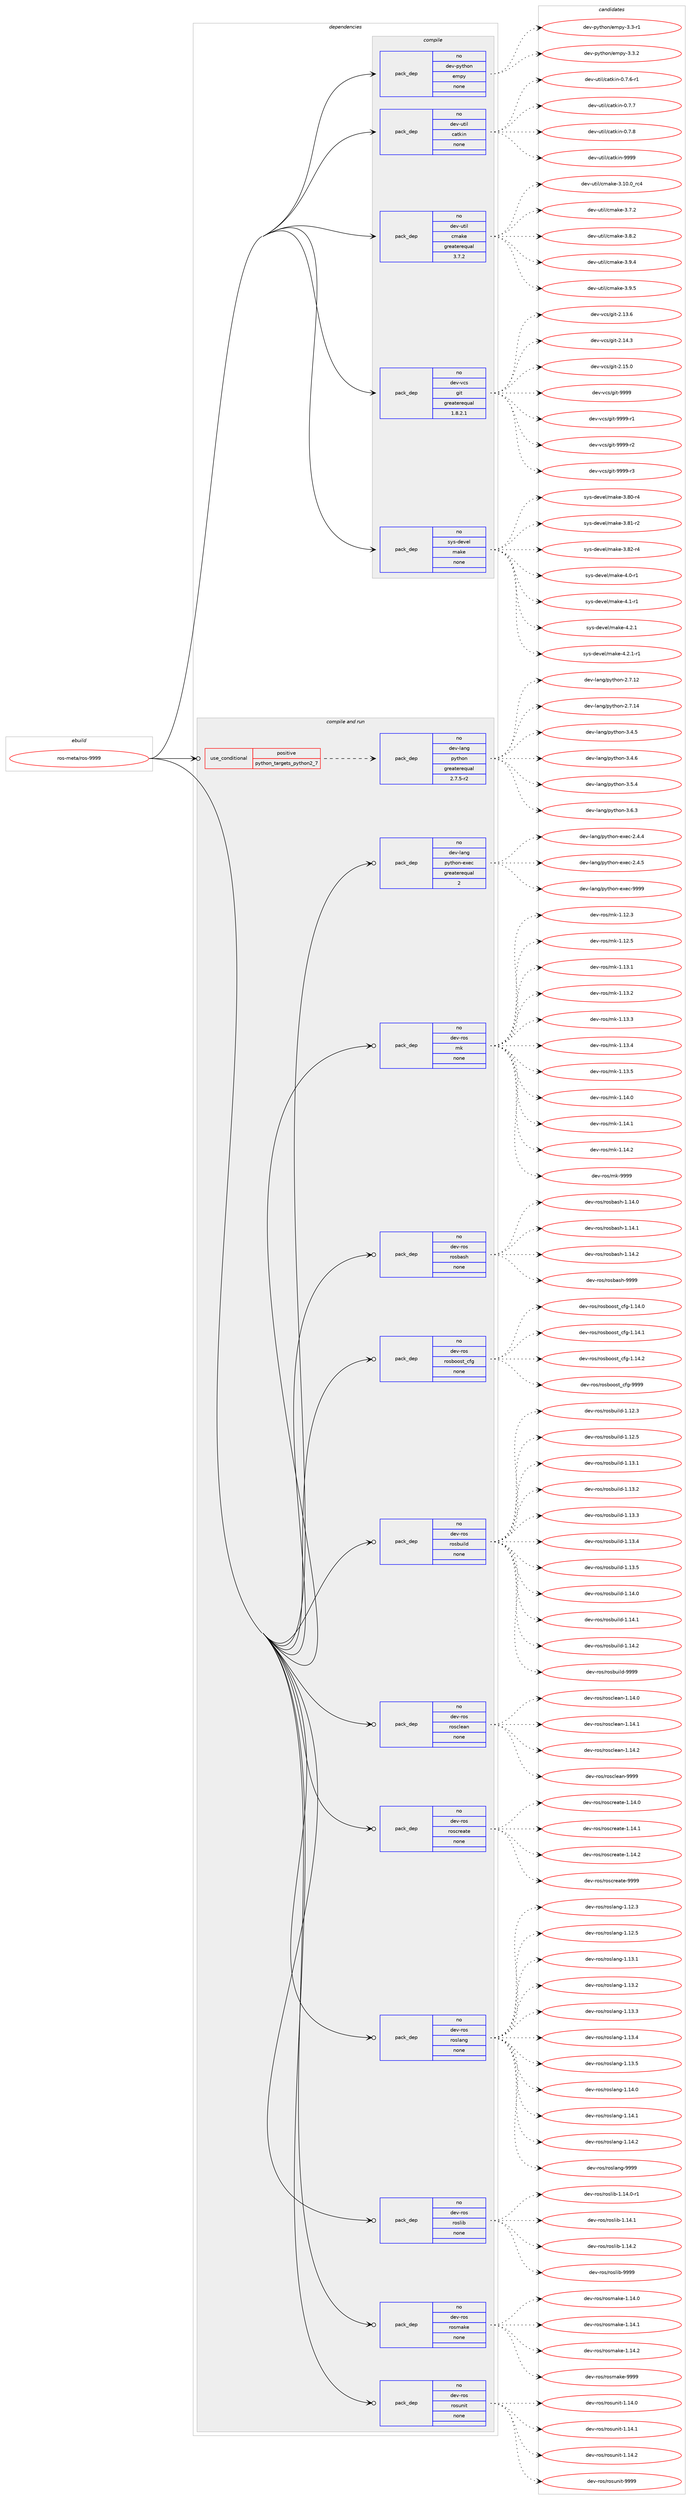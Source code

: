 digraph prolog {

# *************
# Graph options
# *************

newrank=true;
concentrate=true;
compound=true;
graph [rankdir=LR,fontname=Helvetica,fontsize=10,ranksep=1.5];#, ranksep=2.5, nodesep=0.2];
edge  [arrowhead=vee];
node  [fontname=Helvetica,fontsize=10];

# **********
# The ebuild
# **********

subgraph cluster_leftcol {
color=gray;
rank=same;
label=<<i>ebuild</i>>;
id [label="ros-meta/ros-9999", color=red, width=4, href="../ros-meta/ros-9999.svg"];
}

# ****************
# The dependencies
# ****************

subgraph cluster_midcol {
color=gray;
label=<<i>dependencies</i>>;
subgraph cluster_compile {
fillcolor="#eeeeee";
style=filled;
label=<<i>compile</i>>;
subgraph pack325665 {
dependency442356 [label=<<TABLE BORDER="0" CELLBORDER="1" CELLSPACING="0" CELLPADDING="4" WIDTH="220"><TR><TD ROWSPAN="6" CELLPADDING="30">pack_dep</TD></TR><TR><TD WIDTH="110">no</TD></TR><TR><TD>dev-python</TD></TR><TR><TD>empy</TD></TR><TR><TD>none</TD></TR><TR><TD></TD></TR></TABLE>>, shape=none, color=blue];
}
id:e -> dependency442356:w [weight=20,style="solid",arrowhead="vee"];
subgraph pack325666 {
dependency442357 [label=<<TABLE BORDER="0" CELLBORDER="1" CELLSPACING="0" CELLPADDING="4" WIDTH="220"><TR><TD ROWSPAN="6" CELLPADDING="30">pack_dep</TD></TR><TR><TD WIDTH="110">no</TD></TR><TR><TD>dev-util</TD></TR><TR><TD>catkin</TD></TR><TR><TD>none</TD></TR><TR><TD></TD></TR></TABLE>>, shape=none, color=blue];
}
id:e -> dependency442357:w [weight=20,style="solid",arrowhead="vee"];
subgraph pack325667 {
dependency442358 [label=<<TABLE BORDER="0" CELLBORDER="1" CELLSPACING="0" CELLPADDING="4" WIDTH="220"><TR><TD ROWSPAN="6" CELLPADDING="30">pack_dep</TD></TR><TR><TD WIDTH="110">no</TD></TR><TR><TD>dev-util</TD></TR><TR><TD>cmake</TD></TR><TR><TD>greaterequal</TD></TR><TR><TD>3.7.2</TD></TR></TABLE>>, shape=none, color=blue];
}
id:e -> dependency442358:w [weight=20,style="solid",arrowhead="vee"];
subgraph pack325668 {
dependency442359 [label=<<TABLE BORDER="0" CELLBORDER="1" CELLSPACING="0" CELLPADDING="4" WIDTH="220"><TR><TD ROWSPAN="6" CELLPADDING="30">pack_dep</TD></TR><TR><TD WIDTH="110">no</TD></TR><TR><TD>dev-vcs</TD></TR><TR><TD>git</TD></TR><TR><TD>greaterequal</TD></TR><TR><TD>1.8.2.1</TD></TR></TABLE>>, shape=none, color=blue];
}
id:e -> dependency442359:w [weight=20,style="solid",arrowhead="vee"];
subgraph pack325669 {
dependency442360 [label=<<TABLE BORDER="0" CELLBORDER="1" CELLSPACING="0" CELLPADDING="4" WIDTH="220"><TR><TD ROWSPAN="6" CELLPADDING="30">pack_dep</TD></TR><TR><TD WIDTH="110">no</TD></TR><TR><TD>sys-devel</TD></TR><TR><TD>make</TD></TR><TR><TD>none</TD></TR><TR><TD></TD></TR></TABLE>>, shape=none, color=blue];
}
id:e -> dependency442360:w [weight=20,style="solid",arrowhead="vee"];
}
subgraph cluster_compileandrun {
fillcolor="#eeeeee";
style=filled;
label=<<i>compile and run</i>>;
subgraph cond109042 {
dependency442361 [label=<<TABLE BORDER="0" CELLBORDER="1" CELLSPACING="0" CELLPADDING="4"><TR><TD ROWSPAN="3" CELLPADDING="10">use_conditional</TD></TR><TR><TD>positive</TD></TR><TR><TD>python_targets_python2_7</TD></TR></TABLE>>, shape=none, color=red];
subgraph pack325670 {
dependency442362 [label=<<TABLE BORDER="0" CELLBORDER="1" CELLSPACING="0" CELLPADDING="4" WIDTH="220"><TR><TD ROWSPAN="6" CELLPADDING="30">pack_dep</TD></TR><TR><TD WIDTH="110">no</TD></TR><TR><TD>dev-lang</TD></TR><TR><TD>python</TD></TR><TR><TD>greaterequal</TD></TR><TR><TD>2.7.5-r2</TD></TR></TABLE>>, shape=none, color=blue];
}
dependency442361:e -> dependency442362:w [weight=20,style="dashed",arrowhead="vee"];
}
id:e -> dependency442361:w [weight=20,style="solid",arrowhead="odotvee"];
subgraph pack325671 {
dependency442363 [label=<<TABLE BORDER="0" CELLBORDER="1" CELLSPACING="0" CELLPADDING="4" WIDTH="220"><TR><TD ROWSPAN="6" CELLPADDING="30">pack_dep</TD></TR><TR><TD WIDTH="110">no</TD></TR><TR><TD>dev-lang</TD></TR><TR><TD>python-exec</TD></TR><TR><TD>greaterequal</TD></TR><TR><TD>2</TD></TR></TABLE>>, shape=none, color=blue];
}
id:e -> dependency442363:w [weight=20,style="solid",arrowhead="odotvee"];
subgraph pack325672 {
dependency442364 [label=<<TABLE BORDER="0" CELLBORDER="1" CELLSPACING="0" CELLPADDING="4" WIDTH="220"><TR><TD ROWSPAN="6" CELLPADDING="30">pack_dep</TD></TR><TR><TD WIDTH="110">no</TD></TR><TR><TD>dev-ros</TD></TR><TR><TD>mk</TD></TR><TR><TD>none</TD></TR><TR><TD></TD></TR></TABLE>>, shape=none, color=blue];
}
id:e -> dependency442364:w [weight=20,style="solid",arrowhead="odotvee"];
subgraph pack325673 {
dependency442365 [label=<<TABLE BORDER="0" CELLBORDER="1" CELLSPACING="0" CELLPADDING="4" WIDTH="220"><TR><TD ROWSPAN="6" CELLPADDING="30">pack_dep</TD></TR><TR><TD WIDTH="110">no</TD></TR><TR><TD>dev-ros</TD></TR><TR><TD>rosbash</TD></TR><TR><TD>none</TD></TR><TR><TD></TD></TR></TABLE>>, shape=none, color=blue];
}
id:e -> dependency442365:w [weight=20,style="solid",arrowhead="odotvee"];
subgraph pack325674 {
dependency442366 [label=<<TABLE BORDER="0" CELLBORDER="1" CELLSPACING="0" CELLPADDING="4" WIDTH="220"><TR><TD ROWSPAN="6" CELLPADDING="30">pack_dep</TD></TR><TR><TD WIDTH="110">no</TD></TR><TR><TD>dev-ros</TD></TR><TR><TD>rosboost_cfg</TD></TR><TR><TD>none</TD></TR><TR><TD></TD></TR></TABLE>>, shape=none, color=blue];
}
id:e -> dependency442366:w [weight=20,style="solid",arrowhead="odotvee"];
subgraph pack325675 {
dependency442367 [label=<<TABLE BORDER="0" CELLBORDER="1" CELLSPACING="0" CELLPADDING="4" WIDTH="220"><TR><TD ROWSPAN="6" CELLPADDING="30">pack_dep</TD></TR><TR><TD WIDTH="110">no</TD></TR><TR><TD>dev-ros</TD></TR><TR><TD>rosbuild</TD></TR><TR><TD>none</TD></TR><TR><TD></TD></TR></TABLE>>, shape=none, color=blue];
}
id:e -> dependency442367:w [weight=20,style="solid",arrowhead="odotvee"];
subgraph pack325676 {
dependency442368 [label=<<TABLE BORDER="0" CELLBORDER="1" CELLSPACING="0" CELLPADDING="4" WIDTH="220"><TR><TD ROWSPAN="6" CELLPADDING="30">pack_dep</TD></TR><TR><TD WIDTH="110">no</TD></TR><TR><TD>dev-ros</TD></TR><TR><TD>rosclean</TD></TR><TR><TD>none</TD></TR><TR><TD></TD></TR></TABLE>>, shape=none, color=blue];
}
id:e -> dependency442368:w [weight=20,style="solid",arrowhead="odotvee"];
subgraph pack325677 {
dependency442369 [label=<<TABLE BORDER="0" CELLBORDER="1" CELLSPACING="0" CELLPADDING="4" WIDTH="220"><TR><TD ROWSPAN="6" CELLPADDING="30">pack_dep</TD></TR><TR><TD WIDTH="110">no</TD></TR><TR><TD>dev-ros</TD></TR><TR><TD>roscreate</TD></TR><TR><TD>none</TD></TR><TR><TD></TD></TR></TABLE>>, shape=none, color=blue];
}
id:e -> dependency442369:w [weight=20,style="solid",arrowhead="odotvee"];
subgraph pack325678 {
dependency442370 [label=<<TABLE BORDER="0" CELLBORDER="1" CELLSPACING="0" CELLPADDING="4" WIDTH="220"><TR><TD ROWSPAN="6" CELLPADDING="30">pack_dep</TD></TR><TR><TD WIDTH="110">no</TD></TR><TR><TD>dev-ros</TD></TR><TR><TD>roslang</TD></TR><TR><TD>none</TD></TR><TR><TD></TD></TR></TABLE>>, shape=none, color=blue];
}
id:e -> dependency442370:w [weight=20,style="solid",arrowhead="odotvee"];
subgraph pack325679 {
dependency442371 [label=<<TABLE BORDER="0" CELLBORDER="1" CELLSPACING="0" CELLPADDING="4" WIDTH="220"><TR><TD ROWSPAN="6" CELLPADDING="30">pack_dep</TD></TR><TR><TD WIDTH="110">no</TD></TR><TR><TD>dev-ros</TD></TR><TR><TD>roslib</TD></TR><TR><TD>none</TD></TR><TR><TD></TD></TR></TABLE>>, shape=none, color=blue];
}
id:e -> dependency442371:w [weight=20,style="solid",arrowhead="odotvee"];
subgraph pack325680 {
dependency442372 [label=<<TABLE BORDER="0" CELLBORDER="1" CELLSPACING="0" CELLPADDING="4" WIDTH="220"><TR><TD ROWSPAN="6" CELLPADDING="30">pack_dep</TD></TR><TR><TD WIDTH="110">no</TD></TR><TR><TD>dev-ros</TD></TR><TR><TD>rosmake</TD></TR><TR><TD>none</TD></TR><TR><TD></TD></TR></TABLE>>, shape=none, color=blue];
}
id:e -> dependency442372:w [weight=20,style="solid",arrowhead="odotvee"];
subgraph pack325681 {
dependency442373 [label=<<TABLE BORDER="0" CELLBORDER="1" CELLSPACING="0" CELLPADDING="4" WIDTH="220"><TR><TD ROWSPAN="6" CELLPADDING="30">pack_dep</TD></TR><TR><TD WIDTH="110">no</TD></TR><TR><TD>dev-ros</TD></TR><TR><TD>rosunit</TD></TR><TR><TD>none</TD></TR><TR><TD></TD></TR></TABLE>>, shape=none, color=blue];
}
id:e -> dependency442373:w [weight=20,style="solid",arrowhead="odotvee"];
}
subgraph cluster_run {
fillcolor="#eeeeee";
style=filled;
label=<<i>run</i>>;
}
}

# **************
# The candidates
# **************

subgraph cluster_choices {
rank=same;
color=gray;
label=<<i>candidates</i>>;

subgraph choice325665 {
color=black;
nodesep=1;
choice1001011184511212111610411111047101109112121455146514511449 [label="dev-python/empy-3.3-r1", color=red, width=4,href="../dev-python/empy-3.3-r1.svg"];
choice1001011184511212111610411111047101109112121455146514650 [label="dev-python/empy-3.3.2", color=red, width=4,href="../dev-python/empy-3.3.2.svg"];
dependency442356:e -> choice1001011184511212111610411111047101109112121455146514511449:w [style=dotted,weight="100"];
dependency442356:e -> choice1001011184511212111610411111047101109112121455146514650:w [style=dotted,weight="100"];
}
subgraph choice325666 {
color=black;
nodesep=1;
choice100101118451171161051084799971161071051104548465546544511449 [label="dev-util/catkin-0.7.6-r1", color=red, width=4,href="../dev-util/catkin-0.7.6-r1.svg"];
choice10010111845117116105108479997116107105110454846554655 [label="dev-util/catkin-0.7.7", color=red, width=4,href="../dev-util/catkin-0.7.7.svg"];
choice10010111845117116105108479997116107105110454846554656 [label="dev-util/catkin-0.7.8", color=red, width=4,href="../dev-util/catkin-0.7.8.svg"];
choice100101118451171161051084799971161071051104557575757 [label="dev-util/catkin-9999", color=red, width=4,href="../dev-util/catkin-9999.svg"];
dependency442357:e -> choice100101118451171161051084799971161071051104548465546544511449:w [style=dotted,weight="100"];
dependency442357:e -> choice10010111845117116105108479997116107105110454846554655:w [style=dotted,weight="100"];
dependency442357:e -> choice10010111845117116105108479997116107105110454846554656:w [style=dotted,weight="100"];
dependency442357:e -> choice100101118451171161051084799971161071051104557575757:w [style=dotted,weight="100"];
}
subgraph choice325667 {
color=black;
nodesep=1;
choice1001011184511711610510847991099710710145514649484648951149952 [label="dev-util/cmake-3.10.0_rc4", color=red, width=4,href="../dev-util/cmake-3.10.0_rc4.svg"];
choice10010111845117116105108479910997107101455146554650 [label="dev-util/cmake-3.7.2", color=red, width=4,href="../dev-util/cmake-3.7.2.svg"];
choice10010111845117116105108479910997107101455146564650 [label="dev-util/cmake-3.8.2", color=red, width=4,href="../dev-util/cmake-3.8.2.svg"];
choice10010111845117116105108479910997107101455146574652 [label="dev-util/cmake-3.9.4", color=red, width=4,href="../dev-util/cmake-3.9.4.svg"];
choice10010111845117116105108479910997107101455146574653 [label="dev-util/cmake-3.9.5", color=red, width=4,href="../dev-util/cmake-3.9.5.svg"];
dependency442358:e -> choice1001011184511711610510847991099710710145514649484648951149952:w [style=dotted,weight="100"];
dependency442358:e -> choice10010111845117116105108479910997107101455146554650:w [style=dotted,weight="100"];
dependency442358:e -> choice10010111845117116105108479910997107101455146564650:w [style=dotted,weight="100"];
dependency442358:e -> choice10010111845117116105108479910997107101455146574652:w [style=dotted,weight="100"];
dependency442358:e -> choice10010111845117116105108479910997107101455146574653:w [style=dotted,weight="100"];
}
subgraph choice325668 {
color=black;
nodesep=1;
choice10010111845118991154710310511645504649514654 [label="dev-vcs/git-2.13.6", color=red, width=4,href="../dev-vcs/git-2.13.6.svg"];
choice10010111845118991154710310511645504649524651 [label="dev-vcs/git-2.14.3", color=red, width=4,href="../dev-vcs/git-2.14.3.svg"];
choice10010111845118991154710310511645504649534648 [label="dev-vcs/git-2.15.0", color=red, width=4,href="../dev-vcs/git-2.15.0.svg"];
choice1001011184511899115471031051164557575757 [label="dev-vcs/git-9999", color=red, width=4,href="../dev-vcs/git-9999.svg"];
choice10010111845118991154710310511645575757574511449 [label="dev-vcs/git-9999-r1", color=red, width=4,href="../dev-vcs/git-9999-r1.svg"];
choice10010111845118991154710310511645575757574511450 [label="dev-vcs/git-9999-r2", color=red, width=4,href="../dev-vcs/git-9999-r2.svg"];
choice10010111845118991154710310511645575757574511451 [label="dev-vcs/git-9999-r3", color=red, width=4,href="../dev-vcs/git-9999-r3.svg"];
dependency442359:e -> choice10010111845118991154710310511645504649514654:w [style=dotted,weight="100"];
dependency442359:e -> choice10010111845118991154710310511645504649524651:w [style=dotted,weight="100"];
dependency442359:e -> choice10010111845118991154710310511645504649534648:w [style=dotted,weight="100"];
dependency442359:e -> choice1001011184511899115471031051164557575757:w [style=dotted,weight="100"];
dependency442359:e -> choice10010111845118991154710310511645575757574511449:w [style=dotted,weight="100"];
dependency442359:e -> choice10010111845118991154710310511645575757574511450:w [style=dotted,weight="100"];
dependency442359:e -> choice10010111845118991154710310511645575757574511451:w [style=dotted,weight="100"];
}
subgraph choice325669 {
color=black;
nodesep=1;
choice11512111545100101118101108471099710710145514656484511452 [label="sys-devel/make-3.80-r4", color=red, width=4,href="../sys-devel/make-3.80-r4.svg"];
choice11512111545100101118101108471099710710145514656494511450 [label="sys-devel/make-3.81-r2", color=red, width=4,href="../sys-devel/make-3.81-r2.svg"];
choice11512111545100101118101108471099710710145514656504511452 [label="sys-devel/make-3.82-r4", color=red, width=4,href="../sys-devel/make-3.82-r4.svg"];
choice115121115451001011181011084710997107101455246484511449 [label="sys-devel/make-4.0-r1", color=red, width=4,href="../sys-devel/make-4.0-r1.svg"];
choice115121115451001011181011084710997107101455246494511449 [label="sys-devel/make-4.1-r1", color=red, width=4,href="../sys-devel/make-4.1-r1.svg"];
choice115121115451001011181011084710997107101455246504649 [label="sys-devel/make-4.2.1", color=red, width=4,href="../sys-devel/make-4.2.1.svg"];
choice1151211154510010111810110847109971071014552465046494511449 [label="sys-devel/make-4.2.1-r1", color=red, width=4,href="../sys-devel/make-4.2.1-r1.svg"];
dependency442360:e -> choice11512111545100101118101108471099710710145514656484511452:w [style=dotted,weight="100"];
dependency442360:e -> choice11512111545100101118101108471099710710145514656494511450:w [style=dotted,weight="100"];
dependency442360:e -> choice11512111545100101118101108471099710710145514656504511452:w [style=dotted,weight="100"];
dependency442360:e -> choice115121115451001011181011084710997107101455246484511449:w [style=dotted,weight="100"];
dependency442360:e -> choice115121115451001011181011084710997107101455246494511449:w [style=dotted,weight="100"];
dependency442360:e -> choice115121115451001011181011084710997107101455246504649:w [style=dotted,weight="100"];
dependency442360:e -> choice1151211154510010111810110847109971071014552465046494511449:w [style=dotted,weight="100"];
}
subgraph choice325670 {
color=black;
nodesep=1;
choice10010111845108971101034711212111610411111045504655464950 [label="dev-lang/python-2.7.12", color=red, width=4,href="../dev-lang/python-2.7.12.svg"];
choice10010111845108971101034711212111610411111045504655464952 [label="dev-lang/python-2.7.14", color=red, width=4,href="../dev-lang/python-2.7.14.svg"];
choice100101118451089711010347112121116104111110455146524653 [label="dev-lang/python-3.4.5", color=red, width=4,href="../dev-lang/python-3.4.5.svg"];
choice100101118451089711010347112121116104111110455146524654 [label="dev-lang/python-3.4.6", color=red, width=4,href="../dev-lang/python-3.4.6.svg"];
choice100101118451089711010347112121116104111110455146534652 [label="dev-lang/python-3.5.4", color=red, width=4,href="../dev-lang/python-3.5.4.svg"];
choice100101118451089711010347112121116104111110455146544651 [label="dev-lang/python-3.6.3", color=red, width=4,href="../dev-lang/python-3.6.3.svg"];
dependency442362:e -> choice10010111845108971101034711212111610411111045504655464950:w [style=dotted,weight="100"];
dependency442362:e -> choice10010111845108971101034711212111610411111045504655464952:w [style=dotted,weight="100"];
dependency442362:e -> choice100101118451089711010347112121116104111110455146524653:w [style=dotted,weight="100"];
dependency442362:e -> choice100101118451089711010347112121116104111110455146524654:w [style=dotted,weight="100"];
dependency442362:e -> choice100101118451089711010347112121116104111110455146534652:w [style=dotted,weight="100"];
dependency442362:e -> choice100101118451089711010347112121116104111110455146544651:w [style=dotted,weight="100"];
}
subgraph choice325671 {
color=black;
nodesep=1;
choice1001011184510897110103471121211161041111104510112010199455046524652 [label="dev-lang/python-exec-2.4.4", color=red, width=4,href="../dev-lang/python-exec-2.4.4.svg"];
choice1001011184510897110103471121211161041111104510112010199455046524653 [label="dev-lang/python-exec-2.4.5", color=red, width=4,href="../dev-lang/python-exec-2.4.5.svg"];
choice10010111845108971101034711212111610411111045101120101994557575757 [label="dev-lang/python-exec-9999", color=red, width=4,href="../dev-lang/python-exec-9999.svg"];
dependency442363:e -> choice1001011184510897110103471121211161041111104510112010199455046524652:w [style=dotted,weight="100"];
dependency442363:e -> choice1001011184510897110103471121211161041111104510112010199455046524653:w [style=dotted,weight="100"];
dependency442363:e -> choice10010111845108971101034711212111610411111045101120101994557575757:w [style=dotted,weight="100"];
}
subgraph choice325672 {
color=black;
nodesep=1;
choice100101118451141111154710910745494649504651 [label="dev-ros/mk-1.12.3", color=red, width=4,href="../dev-ros/mk-1.12.3.svg"];
choice100101118451141111154710910745494649504653 [label="dev-ros/mk-1.12.5", color=red, width=4,href="../dev-ros/mk-1.12.5.svg"];
choice100101118451141111154710910745494649514649 [label="dev-ros/mk-1.13.1", color=red, width=4,href="../dev-ros/mk-1.13.1.svg"];
choice100101118451141111154710910745494649514650 [label="dev-ros/mk-1.13.2", color=red, width=4,href="../dev-ros/mk-1.13.2.svg"];
choice100101118451141111154710910745494649514651 [label="dev-ros/mk-1.13.3", color=red, width=4,href="../dev-ros/mk-1.13.3.svg"];
choice100101118451141111154710910745494649514652 [label="dev-ros/mk-1.13.4", color=red, width=4,href="../dev-ros/mk-1.13.4.svg"];
choice100101118451141111154710910745494649514653 [label="dev-ros/mk-1.13.5", color=red, width=4,href="../dev-ros/mk-1.13.5.svg"];
choice100101118451141111154710910745494649524648 [label="dev-ros/mk-1.14.0", color=red, width=4,href="../dev-ros/mk-1.14.0.svg"];
choice100101118451141111154710910745494649524649 [label="dev-ros/mk-1.14.1", color=red, width=4,href="../dev-ros/mk-1.14.1.svg"];
choice100101118451141111154710910745494649524650 [label="dev-ros/mk-1.14.2", color=red, width=4,href="../dev-ros/mk-1.14.2.svg"];
choice10010111845114111115471091074557575757 [label="dev-ros/mk-9999", color=red, width=4,href="../dev-ros/mk-9999.svg"];
dependency442364:e -> choice100101118451141111154710910745494649504651:w [style=dotted,weight="100"];
dependency442364:e -> choice100101118451141111154710910745494649504653:w [style=dotted,weight="100"];
dependency442364:e -> choice100101118451141111154710910745494649514649:w [style=dotted,weight="100"];
dependency442364:e -> choice100101118451141111154710910745494649514650:w [style=dotted,weight="100"];
dependency442364:e -> choice100101118451141111154710910745494649514651:w [style=dotted,weight="100"];
dependency442364:e -> choice100101118451141111154710910745494649514652:w [style=dotted,weight="100"];
dependency442364:e -> choice100101118451141111154710910745494649514653:w [style=dotted,weight="100"];
dependency442364:e -> choice100101118451141111154710910745494649524648:w [style=dotted,weight="100"];
dependency442364:e -> choice100101118451141111154710910745494649524649:w [style=dotted,weight="100"];
dependency442364:e -> choice100101118451141111154710910745494649524650:w [style=dotted,weight="100"];
dependency442364:e -> choice10010111845114111115471091074557575757:w [style=dotted,weight="100"];
}
subgraph choice325673 {
color=black;
nodesep=1;
choice1001011184511411111547114111115989711510445494649524648 [label="dev-ros/rosbash-1.14.0", color=red, width=4,href="../dev-ros/rosbash-1.14.0.svg"];
choice1001011184511411111547114111115989711510445494649524649 [label="dev-ros/rosbash-1.14.1", color=red, width=4,href="../dev-ros/rosbash-1.14.1.svg"];
choice1001011184511411111547114111115989711510445494649524650 [label="dev-ros/rosbash-1.14.2", color=red, width=4,href="../dev-ros/rosbash-1.14.2.svg"];
choice100101118451141111154711411111598971151044557575757 [label="dev-ros/rosbash-9999", color=red, width=4,href="../dev-ros/rosbash-9999.svg"];
dependency442365:e -> choice1001011184511411111547114111115989711510445494649524648:w [style=dotted,weight="100"];
dependency442365:e -> choice1001011184511411111547114111115989711510445494649524649:w [style=dotted,weight="100"];
dependency442365:e -> choice1001011184511411111547114111115989711510445494649524650:w [style=dotted,weight="100"];
dependency442365:e -> choice100101118451141111154711411111598971151044557575757:w [style=dotted,weight="100"];
}
subgraph choice325674 {
color=black;
nodesep=1;
choice100101118451141111154711411111598111111115116959910210345494649524648 [label="dev-ros/rosboost_cfg-1.14.0", color=red, width=4,href="../dev-ros/rosboost_cfg-1.14.0.svg"];
choice100101118451141111154711411111598111111115116959910210345494649524649 [label="dev-ros/rosboost_cfg-1.14.1", color=red, width=4,href="../dev-ros/rosboost_cfg-1.14.1.svg"];
choice100101118451141111154711411111598111111115116959910210345494649524650 [label="dev-ros/rosboost_cfg-1.14.2", color=red, width=4,href="../dev-ros/rosboost_cfg-1.14.2.svg"];
choice10010111845114111115471141111159811111111511695991021034557575757 [label="dev-ros/rosboost_cfg-9999", color=red, width=4,href="../dev-ros/rosboost_cfg-9999.svg"];
dependency442366:e -> choice100101118451141111154711411111598111111115116959910210345494649524648:w [style=dotted,weight="100"];
dependency442366:e -> choice100101118451141111154711411111598111111115116959910210345494649524649:w [style=dotted,weight="100"];
dependency442366:e -> choice100101118451141111154711411111598111111115116959910210345494649524650:w [style=dotted,weight="100"];
dependency442366:e -> choice10010111845114111115471141111159811111111511695991021034557575757:w [style=dotted,weight="100"];
}
subgraph choice325675 {
color=black;
nodesep=1;
choice10010111845114111115471141111159811710510810045494649504651 [label="dev-ros/rosbuild-1.12.3", color=red, width=4,href="../dev-ros/rosbuild-1.12.3.svg"];
choice10010111845114111115471141111159811710510810045494649504653 [label="dev-ros/rosbuild-1.12.5", color=red, width=4,href="../dev-ros/rosbuild-1.12.5.svg"];
choice10010111845114111115471141111159811710510810045494649514649 [label="dev-ros/rosbuild-1.13.1", color=red, width=4,href="../dev-ros/rosbuild-1.13.1.svg"];
choice10010111845114111115471141111159811710510810045494649514650 [label="dev-ros/rosbuild-1.13.2", color=red, width=4,href="../dev-ros/rosbuild-1.13.2.svg"];
choice10010111845114111115471141111159811710510810045494649514651 [label="dev-ros/rosbuild-1.13.3", color=red, width=4,href="../dev-ros/rosbuild-1.13.3.svg"];
choice10010111845114111115471141111159811710510810045494649514652 [label="dev-ros/rosbuild-1.13.4", color=red, width=4,href="../dev-ros/rosbuild-1.13.4.svg"];
choice10010111845114111115471141111159811710510810045494649514653 [label="dev-ros/rosbuild-1.13.5", color=red, width=4,href="../dev-ros/rosbuild-1.13.5.svg"];
choice10010111845114111115471141111159811710510810045494649524648 [label="dev-ros/rosbuild-1.14.0", color=red, width=4,href="../dev-ros/rosbuild-1.14.0.svg"];
choice10010111845114111115471141111159811710510810045494649524649 [label="dev-ros/rosbuild-1.14.1", color=red, width=4,href="../dev-ros/rosbuild-1.14.1.svg"];
choice10010111845114111115471141111159811710510810045494649524650 [label="dev-ros/rosbuild-1.14.2", color=red, width=4,href="../dev-ros/rosbuild-1.14.2.svg"];
choice1001011184511411111547114111115981171051081004557575757 [label="dev-ros/rosbuild-9999", color=red, width=4,href="../dev-ros/rosbuild-9999.svg"];
dependency442367:e -> choice10010111845114111115471141111159811710510810045494649504651:w [style=dotted,weight="100"];
dependency442367:e -> choice10010111845114111115471141111159811710510810045494649504653:w [style=dotted,weight="100"];
dependency442367:e -> choice10010111845114111115471141111159811710510810045494649514649:w [style=dotted,weight="100"];
dependency442367:e -> choice10010111845114111115471141111159811710510810045494649514650:w [style=dotted,weight="100"];
dependency442367:e -> choice10010111845114111115471141111159811710510810045494649514651:w [style=dotted,weight="100"];
dependency442367:e -> choice10010111845114111115471141111159811710510810045494649514652:w [style=dotted,weight="100"];
dependency442367:e -> choice10010111845114111115471141111159811710510810045494649514653:w [style=dotted,weight="100"];
dependency442367:e -> choice10010111845114111115471141111159811710510810045494649524648:w [style=dotted,weight="100"];
dependency442367:e -> choice10010111845114111115471141111159811710510810045494649524649:w [style=dotted,weight="100"];
dependency442367:e -> choice10010111845114111115471141111159811710510810045494649524650:w [style=dotted,weight="100"];
dependency442367:e -> choice1001011184511411111547114111115981171051081004557575757:w [style=dotted,weight="100"];
}
subgraph choice325676 {
color=black;
nodesep=1;
choice1001011184511411111547114111115991081019711045494649524648 [label="dev-ros/rosclean-1.14.0", color=red, width=4,href="../dev-ros/rosclean-1.14.0.svg"];
choice1001011184511411111547114111115991081019711045494649524649 [label="dev-ros/rosclean-1.14.1", color=red, width=4,href="../dev-ros/rosclean-1.14.1.svg"];
choice1001011184511411111547114111115991081019711045494649524650 [label="dev-ros/rosclean-1.14.2", color=red, width=4,href="../dev-ros/rosclean-1.14.2.svg"];
choice100101118451141111154711411111599108101971104557575757 [label="dev-ros/rosclean-9999", color=red, width=4,href="../dev-ros/rosclean-9999.svg"];
dependency442368:e -> choice1001011184511411111547114111115991081019711045494649524648:w [style=dotted,weight="100"];
dependency442368:e -> choice1001011184511411111547114111115991081019711045494649524649:w [style=dotted,weight="100"];
dependency442368:e -> choice1001011184511411111547114111115991081019711045494649524650:w [style=dotted,weight="100"];
dependency442368:e -> choice100101118451141111154711411111599108101971104557575757:w [style=dotted,weight="100"];
}
subgraph choice325677 {
color=black;
nodesep=1;
choice1001011184511411111547114111115991141019711610145494649524648 [label="dev-ros/roscreate-1.14.0", color=red, width=4,href="../dev-ros/roscreate-1.14.0.svg"];
choice1001011184511411111547114111115991141019711610145494649524649 [label="dev-ros/roscreate-1.14.1", color=red, width=4,href="../dev-ros/roscreate-1.14.1.svg"];
choice1001011184511411111547114111115991141019711610145494649524650 [label="dev-ros/roscreate-1.14.2", color=red, width=4,href="../dev-ros/roscreate-1.14.2.svg"];
choice100101118451141111154711411111599114101971161014557575757 [label="dev-ros/roscreate-9999", color=red, width=4,href="../dev-ros/roscreate-9999.svg"];
dependency442369:e -> choice1001011184511411111547114111115991141019711610145494649524648:w [style=dotted,weight="100"];
dependency442369:e -> choice1001011184511411111547114111115991141019711610145494649524649:w [style=dotted,weight="100"];
dependency442369:e -> choice1001011184511411111547114111115991141019711610145494649524650:w [style=dotted,weight="100"];
dependency442369:e -> choice100101118451141111154711411111599114101971161014557575757:w [style=dotted,weight="100"];
}
subgraph choice325678 {
color=black;
nodesep=1;
choice10010111845114111115471141111151089711010345494649504651 [label="dev-ros/roslang-1.12.3", color=red, width=4,href="../dev-ros/roslang-1.12.3.svg"];
choice10010111845114111115471141111151089711010345494649504653 [label="dev-ros/roslang-1.12.5", color=red, width=4,href="../dev-ros/roslang-1.12.5.svg"];
choice10010111845114111115471141111151089711010345494649514649 [label="dev-ros/roslang-1.13.1", color=red, width=4,href="../dev-ros/roslang-1.13.1.svg"];
choice10010111845114111115471141111151089711010345494649514650 [label="dev-ros/roslang-1.13.2", color=red, width=4,href="../dev-ros/roslang-1.13.2.svg"];
choice10010111845114111115471141111151089711010345494649514651 [label="dev-ros/roslang-1.13.3", color=red, width=4,href="../dev-ros/roslang-1.13.3.svg"];
choice10010111845114111115471141111151089711010345494649514652 [label="dev-ros/roslang-1.13.4", color=red, width=4,href="../dev-ros/roslang-1.13.4.svg"];
choice10010111845114111115471141111151089711010345494649514653 [label="dev-ros/roslang-1.13.5", color=red, width=4,href="../dev-ros/roslang-1.13.5.svg"];
choice10010111845114111115471141111151089711010345494649524648 [label="dev-ros/roslang-1.14.0", color=red, width=4,href="../dev-ros/roslang-1.14.0.svg"];
choice10010111845114111115471141111151089711010345494649524649 [label="dev-ros/roslang-1.14.1", color=red, width=4,href="../dev-ros/roslang-1.14.1.svg"];
choice10010111845114111115471141111151089711010345494649524650 [label="dev-ros/roslang-1.14.2", color=red, width=4,href="../dev-ros/roslang-1.14.2.svg"];
choice1001011184511411111547114111115108971101034557575757 [label="dev-ros/roslang-9999", color=red, width=4,href="../dev-ros/roslang-9999.svg"];
dependency442370:e -> choice10010111845114111115471141111151089711010345494649504651:w [style=dotted,weight="100"];
dependency442370:e -> choice10010111845114111115471141111151089711010345494649504653:w [style=dotted,weight="100"];
dependency442370:e -> choice10010111845114111115471141111151089711010345494649514649:w [style=dotted,weight="100"];
dependency442370:e -> choice10010111845114111115471141111151089711010345494649514650:w [style=dotted,weight="100"];
dependency442370:e -> choice10010111845114111115471141111151089711010345494649514651:w [style=dotted,weight="100"];
dependency442370:e -> choice10010111845114111115471141111151089711010345494649514652:w [style=dotted,weight="100"];
dependency442370:e -> choice10010111845114111115471141111151089711010345494649514653:w [style=dotted,weight="100"];
dependency442370:e -> choice10010111845114111115471141111151089711010345494649524648:w [style=dotted,weight="100"];
dependency442370:e -> choice10010111845114111115471141111151089711010345494649524649:w [style=dotted,weight="100"];
dependency442370:e -> choice10010111845114111115471141111151089711010345494649524650:w [style=dotted,weight="100"];
dependency442370:e -> choice1001011184511411111547114111115108971101034557575757:w [style=dotted,weight="100"];
}
subgraph choice325679 {
color=black;
nodesep=1;
choice100101118451141111154711411111510810598454946495246484511449 [label="dev-ros/roslib-1.14.0-r1", color=red, width=4,href="../dev-ros/roslib-1.14.0-r1.svg"];
choice10010111845114111115471141111151081059845494649524649 [label="dev-ros/roslib-1.14.1", color=red, width=4,href="../dev-ros/roslib-1.14.1.svg"];
choice10010111845114111115471141111151081059845494649524650 [label="dev-ros/roslib-1.14.2", color=red, width=4,href="../dev-ros/roslib-1.14.2.svg"];
choice1001011184511411111547114111115108105984557575757 [label="dev-ros/roslib-9999", color=red, width=4,href="../dev-ros/roslib-9999.svg"];
dependency442371:e -> choice100101118451141111154711411111510810598454946495246484511449:w [style=dotted,weight="100"];
dependency442371:e -> choice10010111845114111115471141111151081059845494649524649:w [style=dotted,weight="100"];
dependency442371:e -> choice10010111845114111115471141111151081059845494649524650:w [style=dotted,weight="100"];
dependency442371:e -> choice1001011184511411111547114111115108105984557575757:w [style=dotted,weight="100"];
}
subgraph choice325680 {
color=black;
nodesep=1;
choice10010111845114111115471141111151099710710145494649524648 [label="dev-ros/rosmake-1.14.0", color=red, width=4,href="../dev-ros/rosmake-1.14.0.svg"];
choice10010111845114111115471141111151099710710145494649524649 [label="dev-ros/rosmake-1.14.1", color=red, width=4,href="../dev-ros/rosmake-1.14.1.svg"];
choice10010111845114111115471141111151099710710145494649524650 [label="dev-ros/rosmake-1.14.2", color=red, width=4,href="../dev-ros/rosmake-1.14.2.svg"];
choice1001011184511411111547114111115109971071014557575757 [label="dev-ros/rosmake-9999", color=red, width=4,href="../dev-ros/rosmake-9999.svg"];
dependency442372:e -> choice10010111845114111115471141111151099710710145494649524648:w [style=dotted,weight="100"];
dependency442372:e -> choice10010111845114111115471141111151099710710145494649524649:w [style=dotted,weight="100"];
dependency442372:e -> choice10010111845114111115471141111151099710710145494649524650:w [style=dotted,weight="100"];
dependency442372:e -> choice1001011184511411111547114111115109971071014557575757:w [style=dotted,weight="100"];
}
subgraph choice325681 {
color=black;
nodesep=1;
choice100101118451141111154711411111511711010511645494649524648 [label="dev-ros/rosunit-1.14.0", color=red, width=4,href="../dev-ros/rosunit-1.14.0.svg"];
choice100101118451141111154711411111511711010511645494649524649 [label="dev-ros/rosunit-1.14.1", color=red, width=4,href="../dev-ros/rosunit-1.14.1.svg"];
choice100101118451141111154711411111511711010511645494649524650 [label="dev-ros/rosunit-1.14.2", color=red, width=4,href="../dev-ros/rosunit-1.14.2.svg"];
choice10010111845114111115471141111151171101051164557575757 [label="dev-ros/rosunit-9999", color=red, width=4,href="../dev-ros/rosunit-9999.svg"];
dependency442373:e -> choice100101118451141111154711411111511711010511645494649524648:w [style=dotted,weight="100"];
dependency442373:e -> choice100101118451141111154711411111511711010511645494649524649:w [style=dotted,weight="100"];
dependency442373:e -> choice100101118451141111154711411111511711010511645494649524650:w [style=dotted,weight="100"];
dependency442373:e -> choice10010111845114111115471141111151171101051164557575757:w [style=dotted,weight="100"];
}
}

}
